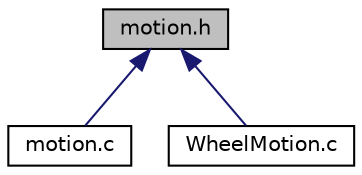 digraph "motion.h"
{
  edge [fontname="Helvetica",fontsize="10",labelfontname="Helvetica",labelfontsize="10"];
  node [fontname="Helvetica",fontsize="10",shape=record];
  Node1 [label="motion.h",height=0.2,width=0.4,color="black", fillcolor="grey75", style="filled", fontcolor="black"];
  Node1 -> Node2 [dir="back",color="midnightblue",fontsize="10",style="solid"];
  Node2 [label="motion.c",height=0.2,width=0.4,color="black", fillcolor="white", style="filled",URL="$motion_8c.html"];
  Node1 -> Node3 [dir="back",color="midnightblue",fontsize="10",style="solid"];
  Node3 [label="WheelMotion.c",height=0.2,width=0.4,color="black", fillcolor="white", style="filled",URL="$_wheel_motion_8c.html"];
}
